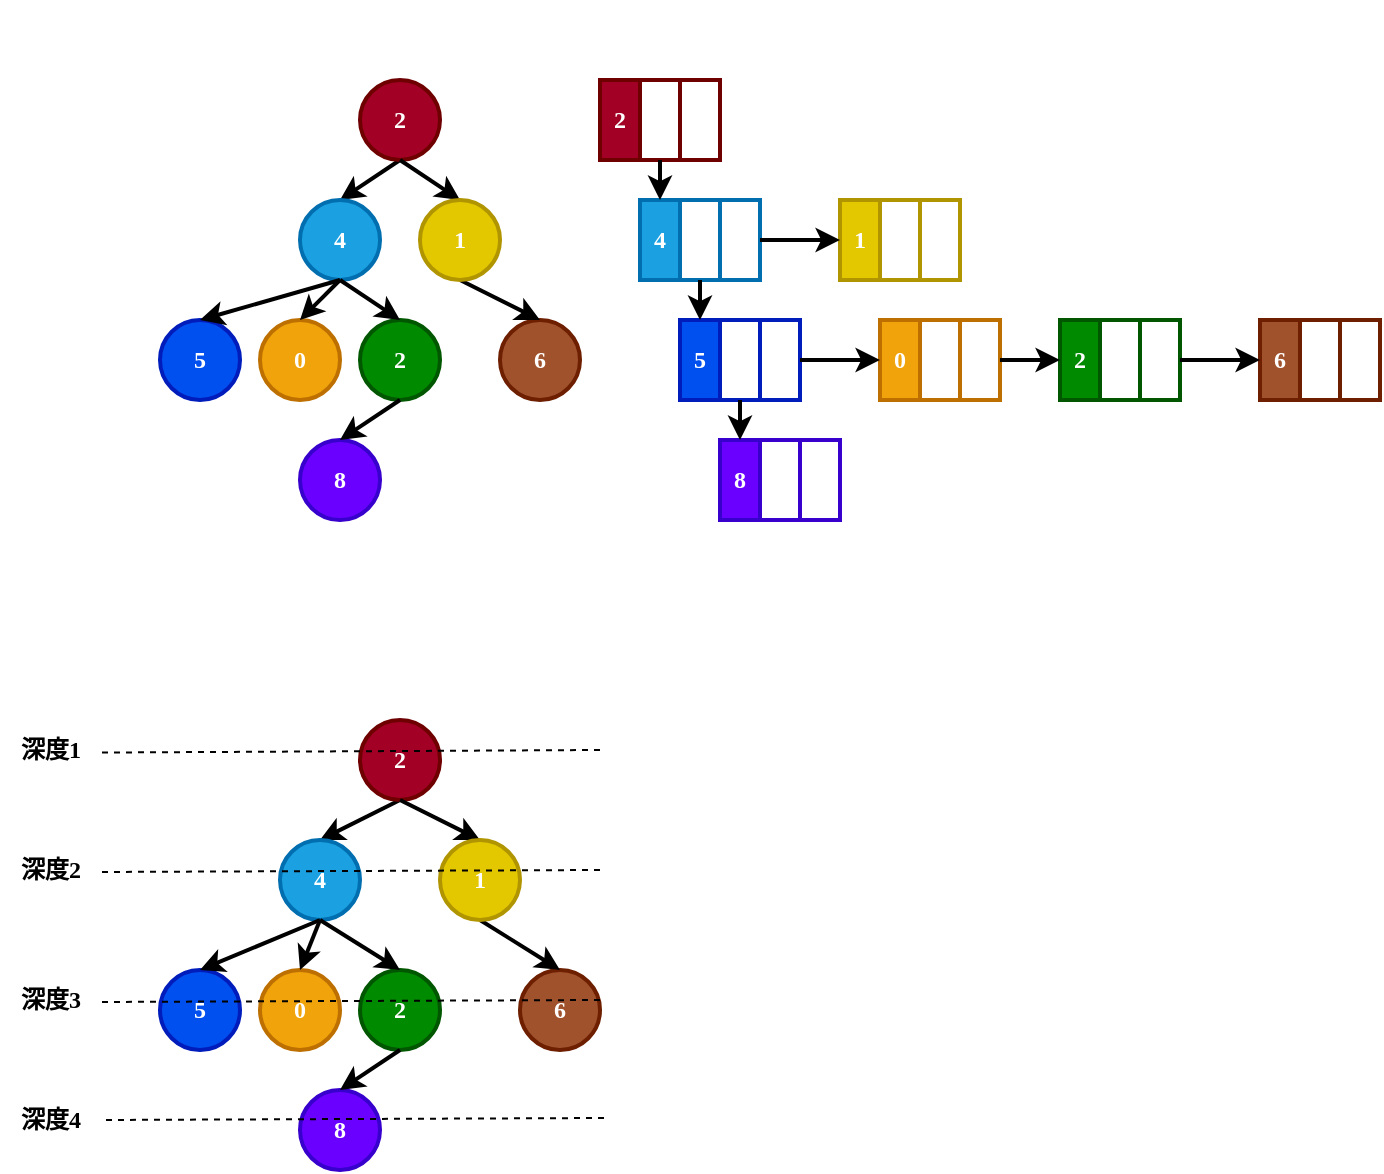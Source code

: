 <mxfile version="22.0.3" type="device">
  <diagram name="第 1 页" id="m0Fjah_jcmccOi_mhcMv">
    <mxGraphModel dx="568" dy="393" grid="1" gridSize="10" guides="1" tooltips="1" connect="1" arrows="1" fold="1" page="1" pageScale="1" pageWidth="10000" pageHeight="10000" math="0" shadow="0">
      <root>
        <mxCell id="0" />
        <mxCell id="1" parent="0" />
        <mxCell id="MaD9hL2jKA9bnfQbx7Aa-2" style="rounded=0;orthogonalLoop=1;jettySize=auto;html=1;exitX=0.5;exitY=1;exitDx=0;exitDy=0;entryX=0.5;entryY=0;entryDx=0;entryDy=0;strokeWidth=2;fontFamily=Comic Sans MS;fontStyle=1;fontColor=#FFFFFF;" parent="1" source="MaD9hL2jKA9bnfQbx7Aa-1" target="MaD9hL2jKA9bnfQbx7Aa-3" edge="1">
          <mxGeometry relative="1" as="geometry">
            <mxPoint x="520" y="340" as="targetPoint" />
          </mxGeometry>
        </mxCell>
        <mxCell id="MaD9hL2jKA9bnfQbx7Aa-1" value="2" style="ellipse;whiteSpace=wrap;html=1;strokeWidth=2;fillColor=#a20025;fontColor=#FFFFFF;strokeColor=#6F0000;fontFamily=Comic Sans MS;fontStyle=1" parent="1" vertex="1">
          <mxGeometry x="560" y="280" width="40" height="40" as="geometry" />
        </mxCell>
        <mxCell id="MaD9hL2jKA9bnfQbx7Aa-3" value="4" style="ellipse;whiteSpace=wrap;html=1;strokeWidth=2;fillColor=#1ba1e2;fontColor=#FFFFFF;strokeColor=#006EAF;fontFamily=Comic Sans MS;fontStyle=1" parent="1" vertex="1">
          <mxGeometry x="530" y="340" width="40" height="40" as="geometry" />
        </mxCell>
        <mxCell id="MaD9hL2jKA9bnfQbx7Aa-5" value="5" style="ellipse;whiteSpace=wrap;html=1;strokeWidth=2;fillColor=#0050ef;fontColor=#FFFFFF;strokeColor=#001DBC;fontFamily=Comic Sans MS;fontStyle=1" parent="1" vertex="1">
          <mxGeometry x="460" y="400" width="40" height="40" as="geometry" />
        </mxCell>
        <mxCell id="MaD9hL2jKA9bnfQbx7Aa-6" value="0" style="ellipse;whiteSpace=wrap;html=1;strokeWidth=2;fillColor=#f0a30a;fontColor=#FFFFFF;strokeColor=#BD7000;fontFamily=Comic Sans MS;fontStyle=1" parent="1" vertex="1">
          <mxGeometry x="510" y="400" width="40" height="40" as="geometry" />
        </mxCell>
        <mxCell id="MaD9hL2jKA9bnfQbx7Aa-7" value="2" style="ellipse;whiteSpace=wrap;html=1;strokeWidth=2;fillColor=#008a00;fontColor=#FFFFFF;strokeColor=#005700;fontFamily=Comic Sans MS;fontStyle=1" parent="1" vertex="1">
          <mxGeometry x="560" y="400" width="40" height="40" as="geometry" />
        </mxCell>
        <mxCell id="MaD9hL2jKA9bnfQbx7Aa-9" value="8" style="ellipse;whiteSpace=wrap;html=1;strokeWidth=2;fillColor=#6a00ff;fontColor=#FFFFFF;strokeColor=#3700CC;fontFamily=Comic Sans MS;fontStyle=1" parent="1" vertex="1">
          <mxGeometry x="530" y="460" width="40" height="40" as="geometry" />
        </mxCell>
        <mxCell id="MaD9hL2jKA9bnfQbx7Aa-10" value="6" style="ellipse;whiteSpace=wrap;html=1;strokeWidth=2;fillColor=#a0522d;fontColor=#FFFFFF;strokeColor=#6D1F00;fontFamily=Comic Sans MS;fontStyle=1" parent="1" vertex="1">
          <mxGeometry x="630" y="400" width="40" height="40" as="geometry" />
        </mxCell>
        <mxCell id="MaD9hL2jKA9bnfQbx7Aa-11" style="rounded=0;orthogonalLoop=1;jettySize=auto;html=1;exitX=0.5;exitY=1;exitDx=0;exitDy=0;entryX=0.5;entryY=0;entryDx=0;entryDy=0;strokeWidth=2;fontFamily=Comic Sans MS;fontStyle=1;fontColor=#FFFFFF;" parent="1" source="MaD9hL2jKA9bnfQbx7Aa-1" target="MaD9hL2jKA9bnfQbx7Aa-12" edge="1">
          <mxGeometry relative="1" as="geometry">
            <mxPoint x="640" y="330" as="targetPoint" />
            <mxPoint x="660" y="320" as="sourcePoint" />
          </mxGeometry>
        </mxCell>
        <mxCell id="MaD9hL2jKA9bnfQbx7Aa-16" style="rounded=0;orthogonalLoop=1;jettySize=auto;html=1;exitX=0.5;exitY=1;exitDx=0;exitDy=0;entryX=0.5;entryY=0;entryDx=0;entryDy=0;strokeWidth=2;fontFamily=Comic Sans MS;fontStyle=1;fontColor=#FFFFFF;" parent="1" source="MaD9hL2jKA9bnfQbx7Aa-12" target="MaD9hL2jKA9bnfQbx7Aa-10" edge="1">
          <mxGeometry relative="1" as="geometry" />
        </mxCell>
        <mxCell id="MaD9hL2jKA9bnfQbx7Aa-12" value="1" style="ellipse;whiteSpace=wrap;html=1;strokeWidth=2;fillColor=#e3c800;fontColor=#FFFFFF;strokeColor=#B09500;fontFamily=Comic Sans MS;fontStyle=1" parent="1" vertex="1">
          <mxGeometry x="590" y="340" width="40" height="40" as="geometry" />
        </mxCell>
        <mxCell id="MaD9hL2jKA9bnfQbx7Aa-13" style="rounded=0;orthogonalLoop=1;jettySize=auto;html=1;exitX=0.5;exitY=1;exitDx=0;exitDy=0;entryX=0.5;entryY=0;entryDx=0;entryDy=0;strokeWidth=2;fontFamily=Comic Sans MS;fontStyle=1;fontColor=#FFFFFF;" parent="1" source="MaD9hL2jKA9bnfQbx7Aa-3" target="MaD9hL2jKA9bnfQbx7Aa-5" edge="1">
          <mxGeometry relative="1" as="geometry">
            <mxPoint x="630" y="370" as="targetPoint" />
            <mxPoint x="590" y="330" as="sourcePoint" />
          </mxGeometry>
        </mxCell>
        <mxCell id="MaD9hL2jKA9bnfQbx7Aa-14" style="rounded=0;orthogonalLoop=1;jettySize=auto;html=1;exitX=0.5;exitY=1;exitDx=0;exitDy=0;entryX=0.5;entryY=0;entryDx=0;entryDy=0;strokeWidth=2;fontFamily=Comic Sans MS;fontStyle=1;fontColor=#FFFFFF;" parent="1" source="MaD9hL2jKA9bnfQbx7Aa-3" target="MaD9hL2jKA9bnfQbx7Aa-6" edge="1">
          <mxGeometry relative="1" as="geometry">
            <mxPoint x="640" y="380" as="targetPoint" />
            <mxPoint x="600" y="340" as="sourcePoint" />
          </mxGeometry>
        </mxCell>
        <mxCell id="MaD9hL2jKA9bnfQbx7Aa-15" style="rounded=0;orthogonalLoop=1;jettySize=auto;html=1;entryX=0.5;entryY=0;entryDx=0;entryDy=0;exitX=0.5;exitY=1;exitDx=0;exitDy=0;strokeWidth=2;fontFamily=Comic Sans MS;fontStyle=1;fontColor=#FFFFFF;" parent="1" source="MaD9hL2jKA9bnfQbx7Aa-3" target="MaD9hL2jKA9bnfQbx7Aa-7" edge="1">
          <mxGeometry relative="1" as="geometry">
            <mxPoint x="650" y="390" as="targetPoint" />
            <mxPoint x="540" y="400" as="sourcePoint" />
          </mxGeometry>
        </mxCell>
        <mxCell id="MaD9hL2jKA9bnfQbx7Aa-17" style="rounded=0;orthogonalLoop=1;jettySize=auto;html=1;entryX=0.5;entryY=0;entryDx=0;entryDy=0;exitX=0.5;exitY=1;exitDx=0;exitDy=0;strokeWidth=2;fontFamily=Comic Sans MS;fontStyle=1;fontColor=#FFFFFF;" parent="1" source="MaD9hL2jKA9bnfQbx7Aa-7" target="MaD9hL2jKA9bnfQbx7Aa-9" edge="1">
          <mxGeometry relative="1" as="geometry">
            <mxPoint x="600" y="450" as="targetPoint" />
            <mxPoint x="560" y="410" as="sourcePoint" />
          </mxGeometry>
        </mxCell>
        <mxCell id="MaD9hL2jKA9bnfQbx7Aa-18" value="&lt;span&gt;孩子兄弟表示法&lt;/span&gt;" style="text;html=1;align=center;verticalAlign=middle;resizable=0;points=[];autosize=1;strokeColor=none;fillColor=none;fontFamily=Comic Sans MS;strokeWidth=2;fontStyle=1;fontColor=#FFFFFF;" parent="1" vertex="1">
          <mxGeometry x="560" y="240" width="110" height="30" as="geometry" />
        </mxCell>
        <mxCell id="MaD9hL2jKA9bnfQbx7Aa-26" value="" style="group;fontFamily=Comic Sans MS;fontStyle=1;fontColor=#FFFFFF;strokeWidth=2;" parent="1" vertex="1" connectable="0">
          <mxGeometry x="680" y="280" width="60" height="40" as="geometry" />
        </mxCell>
        <mxCell id="MaD9hL2jKA9bnfQbx7Aa-20" value="2" style="whiteSpace=wrap;html=1;strokeWidth=2;fillColor=#a20025;fontColor=#FFFFFF;strokeColor=#6F0000;fontFamily=Comic Sans MS;fontStyle=1" parent="MaD9hL2jKA9bnfQbx7Aa-26" vertex="1">
          <mxGeometry width="20" height="40" as="geometry" />
        </mxCell>
        <mxCell id="MaD9hL2jKA9bnfQbx7Aa-21" value="fc" style="whiteSpace=wrap;html=1;strokeWidth=2;fillColor=none;fontColor=#FFFFFF;strokeColor=#6F0000;fontFamily=Comic Sans MS;fontStyle=1" parent="MaD9hL2jKA9bnfQbx7Aa-26" vertex="1">
          <mxGeometry x="20" width="20" height="40" as="geometry" />
        </mxCell>
        <mxCell id="MaD9hL2jKA9bnfQbx7Aa-22" value="b" style="whiteSpace=wrap;html=1;strokeWidth=2;fillColor=none;fontColor=#FFFFFF;strokeColor=#6F0000;fontFamily=Comic Sans MS;fontStyle=1" parent="MaD9hL2jKA9bnfQbx7Aa-26" vertex="1">
          <mxGeometry x="40" width="20" height="40" as="geometry" />
        </mxCell>
        <mxCell id="MaD9hL2jKA9bnfQbx7Aa-27" value="" style="group;fillColor=none;fontColor=#FFFFFF;strokeColor=#006EAF;fontFamily=Comic Sans MS;fontStyle=1;strokeWidth=2;" parent="1" vertex="1" connectable="0">
          <mxGeometry x="700" y="340" width="60" height="40" as="geometry" />
        </mxCell>
        <mxCell id="MaD9hL2jKA9bnfQbx7Aa-23" value="4" style="whiteSpace=wrap;html=1;strokeWidth=2;fillColor=#1ba1e2;fontColor=#FFFFFF;strokeColor=#006EAF;fontFamily=Comic Sans MS;fontStyle=1" parent="MaD9hL2jKA9bnfQbx7Aa-27" vertex="1">
          <mxGeometry width="20" height="40" as="geometry" />
        </mxCell>
        <mxCell id="MaD9hL2jKA9bnfQbx7Aa-24" value="fc" style="whiteSpace=wrap;html=1;strokeWidth=2;fillColor=default;fontColor=#FFFFFF;strokeColor=#006EAF;fontFamily=Comic Sans MS;fontStyle=1" parent="MaD9hL2jKA9bnfQbx7Aa-27" vertex="1">
          <mxGeometry x="20" width="20" height="40" as="geometry" />
        </mxCell>
        <mxCell id="MaD9hL2jKA9bnfQbx7Aa-25" value="b" style="whiteSpace=wrap;html=1;strokeWidth=2;fillColor=none;fontColor=#FFFFFF;strokeColor=#006EAF;fontFamily=Comic Sans MS;fontStyle=1" parent="MaD9hL2jKA9bnfQbx7Aa-27" vertex="1">
          <mxGeometry x="40" width="20" height="40" as="geometry" />
        </mxCell>
        <mxCell id="MaD9hL2jKA9bnfQbx7Aa-32" value="" style="group;fillColor=none;fontColor=#FFFFFF;strokeColor=#001DBC;fontFamily=Comic Sans MS;fontStyle=1;strokeWidth=2;" parent="1" vertex="1" connectable="0">
          <mxGeometry x="720" y="400" width="60" height="40" as="geometry" />
        </mxCell>
        <mxCell id="MaD9hL2jKA9bnfQbx7Aa-33" value="5" style="whiteSpace=wrap;html=1;strokeWidth=2;fillColor=#0050ef;fontColor=#FFFFFF;strokeColor=#001DBC;fontFamily=Comic Sans MS;fontStyle=1" parent="MaD9hL2jKA9bnfQbx7Aa-32" vertex="1">
          <mxGeometry width="20" height="40" as="geometry" />
        </mxCell>
        <mxCell id="MaD9hL2jKA9bnfQbx7Aa-34" value="fc" style="whiteSpace=wrap;html=1;strokeWidth=2;fillColor=default;fontColor=#FFFFFF;strokeColor=#001DBC;fontFamily=Comic Sans MS;fontStyle=1" parent="MaD9hL2jKA9bnfQbx7Aa-32" vertex="1">
          <mxGeometry x="20" width="20" height="40" as="geometry" />
        </mxCell>
        <mxCell id="MaD9hL2jKA9bnfQbx7Aa-35" value="b" style="whiteSpace=wrap;html=1;strokeWidth=2;fillColor=none;fontColor=#FFFFFF;strokeColor=#001DBC;fontFamily=Comic Sans MS;fontStyle=1" parent="MaD9hL2jKA9bnfQbx7Aa-32" vertex="1">
          <mxGeometry x="40" width="20" height="40" as="geometry" />
        </mxCell>
        <mxCell id="MaD9hL2jKA9bnfQbx7Aa-36" value="" style="group;fillColor=#f0a30a;fontColor=#FFFFFF;strokeColor=#BD7000;fontFamily=Comic Sans MS;fontStyle=1;strokeWidth=2;" parent="1" vertex="1" connectable="0">
          <mxGeometry x="820" y="400" width="60" height="40" as="geometry" />
        </mxCell>
        <mxCell id="MaD9hL2jKA9bnfQbx7Aa-37" value="0" style="whiteSpace=wrap;html=1;strokeWidth=2;fillColor=#f0a30a;fontColor=#FFFFFF;strokeColor=#BD7000;fontFamily=Comic Sans MS;fontStyle=1" parent="MaD9hL2jKA9bnfQbx7Aa-36" vertex="1">
          <mxGeometry width="20" height="40" as="geometry" />
        </mxCell>
        <mxCell id="MaD9hL2jKA9bnfQbx7Aa-38" value="fc" style="whiteSpace=wrap;html=1;strokeWidth=2;fillColor=default;fontColor=#FFFFFF;strokeColor=#BD7000;fontFamily=Comic Sans MS;fontStyle=1" parent="MaD9hL2jKA9bnfQbx7Aa-36" vertex="1">
          <mxGeometry x="20" width="20" height="40" as="geometry" />
        </mxCell>
        <mxCell id="MaD9hL2jKA9bnfQbx7Aa-39" value="b" style="whiteSpace=wrap;html=1;strokeWidth=2;fillColor=default;fontColor=#FFFFFF;strokeColor=#BD7000;fontFamily=Comic Sans MS;fontStyle=1" parent="MaD9hL2jKA9bnfQbx7Aa-36" vertex="1">
          <mxGeometry x="40" width="20" height="40" as="geometry" />
        </mxCell>
        <mxCell id="MaD9hL2jKA9bnfQbx7Aa-44" value="" style="group;fillColor=#008a00;fontColor=#FFFFFF;strokeColor=#005700;fontFamily=Comic Sans MS;fontStyle=1;strokeWidth=2;" parent="1" vertex="1" connectable="0">
          <mxGeometry x="910" y="400" width="60" height="40" as="geometry" />
        </mxCell>
        <mxCell id="MaD9hL2jKA9bnfQbx7Aa-45" value="2" style="whiteSpace=wrap;html=1;strokeWidth=2;fillColor=#008a00;fontColor=#FFFFFF;strokeColor=#005700;fontFamily=Comic Sans MS;fontStyle=1" parent="MaD9hL2jKA9bnfQbx7Aa-44" vertex="1">
          <mxGeometry width="20" height="40" as="geometry" />
        </mxCell>
        <mxCell id="MaD9hL2jKA9bnfQbx7Aa-46" value="fc" style="whiteSpace=wrap;html=1;strokeWidth=2;fillColor=default;fontColor=#FFFFFF;strokeColor=#005700;fontFamily=Comic Sans MS;fontStyle=1" parent="MaD9hL2jKA9bnfQbx7Aa-44" vertex="1">
          <mxGeometry x="20" width="20" height="40" as="geometry" />
        </mxCell>
        <mxCell id="MaD9hL2jKA9bnfQbx7Aa-47" value="b" style="whiteSpace=wrap;html=1;strokeWidth=2;fillColor=default;fontColor=#FFFFFF;strokeColor=#005700;fontFamily=Comic Sans MS;fontStyle=1" parent="MaD9hL2jKA9bnfQbx7Aa-44" vertex="1">
          <mxGeometry x="40" width="20" height="40" as="geometry" />
        </mxCell>
        <mxCell id="MaD9hL2jKA9bnfQbx7Aa-48" value="" style="group;fillColor=#6a00ff;fontColor=#FFFFFF;strokeColor=#3700CC;fontFamily=Comic Sans MS;fontStyle=1;strokeWidth=2;" parent="1" vertex="1" connectable="0">
          <mxGeometry x="740" y="460" width="60" height="40" as="geometry" />
        </mxCell>
        <mxCell id="MaD9hL2jKA9bnfQbx7Aa-49" value="8" style="whiteSpace=wrap;html=1;strokeWidth=2;fillColor=#6a00ff;fontColor=#FFFFFF;strokeColor=#3700CC;fontFamily=Comic Sans MS;fontStyle=1" parent="MaD9hL2jKA9bnfQbx7Aa-48" vertex="1">
          <mxGeometry width="20" height="40" as="geometry" />
        </mxCell>
        <mxCell id="MaD9hL2jKA9bnfQbx7Aa-50" value="fc" style="whiteSpace=wrap;html=1;strokeWidth=2;fillColor=default;fontColor=#FFFFFF;strokeColor=#3700CC;fontFamily=Comic Sans MS;fontStyle=1" parent="MaD9hL2jKA9bnfQbx7Aa-48" vertex="1">
          <mxGeometry x="20" width="20" height="40" as="geometry" />
        </mxCell>
        <mxCell id="MaD9hL2jKA9bnfQbx7Aa-51" value="b" style="whiteSpace=wrap;html=1;strokeWidth=2;fillColor=default;fontColor=#FFFFFF;strokeColor=#3700CC;fontFamily=Comic Sans MS;fontStyle=1" parent="MaD9hL2jKA9bnfQbx7Aa-48" vertex="1">
          <mxGeometry x="40" width="20" height="40" as="geometry" />
        </mxCell>
        <mxCell id="MaD9hL2jKA9bnfQbx7Aa-52" value="" style="group;fillColor=#e3c800;fontColor=#FFFFFF;strokeColor=#B09500;fontFamily=Comic Sans MS;fontStyle=1;strokeWidth=2;" parent="1" vertex="1" connectable="0">
          <mxGeometry x="800" y="340" width="60" height="40" as="geometry" />
        </mxCell>
        <mxCell id="MaD9hL2jKA9bnfQbx7Aa-53" value="1" style="whiteSpace=wrap;html=1;strokeWidth=2;fillColor=#e3c800;fontColor=#FFFFFF;strokeColor=#B09500;fontFamily=Comic Sans MS;fontStyle=1" parent="MaD9hL2jKA9bnfQbx7Aa-52" vertex="1">
          <mxGeometry width="20" height="40" as="geometry" />
        </mxCell>
        <mxCell id="MaD9hL2jKA9bnfQbx7Aa-54" value="fc" style="whiteSpace=wrap;html=1;strokeWidth=2;fillColor=default;fontColor=#FFFFFF;strokeColor=#B09500;fontFamily=Comic Sans MS;fontStyle=1" parent="MaD9hL2jKA9bnfQbx7Aa-52" vertex="1">
          <mxGeometry x="20" width="20" height="40" as="geometry" />
        </mxCell>
        <mxCell id="MaD9hL2jKA9bnfQbx7Aa-55" value="b" style="whiteSpace=wrap;html=1;strokeWidth=2;fillColor=default;fontColor=#FFFFFF;strokeColor=#B09500;fontFamily=Comic Sans MS;fontStyle=1" parent="MaD9hL2jKA9bnfQbx7Aa-52" vertex="1">
          <mxGeometry x="40" width="20" height="40" as="geometry" />
        </mxCell>
        <mxCell id="MaD9hL2jKA9bnfQbx7Aa-56" value="" style="group;fillColor=#a0522d;fontColor=#ffffff;strokeColor=#6D1F00;fontFamily=Comic Sans MS;fontStyle=1;strokeWidth=2;" parent="1" vertex="1" connectable="0">
          <mxGeometry x="1010" y="400" width="60" height="40" as="geometry" />
        </mxCell>
        <mxCell id="MaD9hL2jKA9bnfQbx7Aa-57" value="6" style="whiteSpace=wrap;html=1;strokeWidth=2;fillColor=#a0522d;fontColor=#ffffff;strokeColor=#6D1F00;fontFamily=Comic Sans MS;fontStyle=1" parent="MaD9hL2jKA9bnfQbx7Aa-56" vertex="1">
          <mxGeometry width="20" height="40" as="geometry" />
        </mxCell>
        <mxCell id="MaD9hL2jKA9bnfQbx7Aa-58" value="fc" style="whiteSpace=wrap;html=1;strokeWidth=2;fillColor=default;fontColor=#ffffff;strokeColor=#6D1F00;fontFamily=Comic Sans MS;fontStyle=1" parent="MaD9hL2jKA9bnfQbx7Aa-56" vertex="1">
          <mxGeometry x="20" width="20" height="40" as="geometry" />
        </mxCell>
        <mxCell id="MaD9hL2jKA9bnfQbx7Aa-59" value="b" style="whiteSpace=wrap;html=1;strokeWidth=2;fillColor=default;fontColor=#ffffff;strokeColor=#6D1F00;fontFamily=Comic Sans MS;fontStyle=1" parent="MaD9hL2jKA9bnfQbx7Aa-56" vertex="1">
          <mxGeometry x="40" width="20" height="40" as="geometry" />
        </mxCell>
        <mxCell id="MaD9hL2jKA9bnfQbx7Aa-60" style="rounded=0;orthogonalLoop=1;jettySize=auto;html=1;exitX=0.5;exitY=1;exitDx=0;exitDy=0;entryX=0.5;entryY=0;entryDx=0;entryDy=0;strokeWidth=2;fontStyle=1;fontFamily=Comic Sans MS;" parent="1" source="MaD9hL2jKA9bnfQbx7Aa-21" target="MaD9hL2jKA9bnfQbx7Aa-23" edge="1">
          <mxGeometry relative="1" as="geometry" />
        </mxCell>
        <mxCell id="MaD9hL2jKA9bnfQbx7Aa-62" style="rounded=0;orthogonalLoop=1;jettySize=auto;html=1;exitX=0.5;exitY=1;exitDx=0;exitDy=0;entryX=0.5;entryY=0;entryDx=0;entryDy=0;strokeWidth=2;fontStyle=1;fontFamily=Comic Sans MS;" parent="1" source="MaD9hL2jKA9bnfQbx7Aa-24" target="MaD9hL2jKA9bnfQbx7Aa-33" edge="1">
          <mxGeometry relative="1" as="geometry" />
        </mxCell>
        <mxCell id="MaD9hL2jKA9bnfQbx7Aa-63" style="rounded=0;orthogonalLoop=1;jettySize=auto;html=1;exitX=0.5;exitY=1;exitDx=0;exitDy=0;entryX=0.5;entryY=0;entryDx=0;entryDy=0;strokeWidth=2;fontStyle=1;fontFamily=Comic Sans MS;" parent="1" source="MaD9hL2jKA9bnfQbx7Aa-34" target="MaD9hL2jKA9bnfQbx7Aa-49" edge="1">
          <mxGeometry relative="1" as="geometry">
            <mxPoint x="750" y="520" as="sourcePoint" />
          </mxGeometry>
        </mxCell>
        <mxCell id="MaD9hL2jKA9bnfQbx7Aa-64" style="rounded=0;orthogonalLoop=1;jettySize=auto;html=1;exitX=1;exitY=0.5;exitDx=0;exitDy=0;entryX=0;entryY=0.5;entryDx=0;entryDy=0;strokeWidth=2;fontStyle=1;fontFamily=Comic Sans MS;" parent="1" source="MaD9hL2jKA9bnfQbx7Aa-35" target="MaD9hL2jKA9bnfQbx7Aa-37" edge="1">
          <mxGeometry relative="1" as="geometry" />
        </mxCell>
        <mxCell id="MaD9hL2jKA9bnfQbx7Aa-65" style="rounded=0;orthogonalLoop=1;jettySize=auto;html=1;exitX=1;exitY=0.5;exitDx=0;exitDy=0;strokeWidth=2;fontStyle=1;fontFamily=Comic Sans MS;" parent="1" source="MaD9hL2jKA9bnfQbx7Aa-39" target="MaD9hL2jKA9bnfQbx7Aa-45" edge="1">
          <mxGeometry relative="1" as="geometry" />
        </mxCell>
        <mxCell id="MaD9hL2jKA9bnfQbx7Aa-66" style="rounded=0;orthogonalLoop=1;jettySize=auto;html=1;exitX=1;exitY=0.5;exitDx=0;exitDy=0;entryX=0;entryY=0.5;entryDx=0;entryDy=0;strokeWidth=2;fontStyle=1;fontFamily=Comic Sans MS;" parent="1" source="MaD9hL2jKA9bnfQbx7Aa-25" target="MaD9hL2jKA9bnfQbx7Aa-53" edge="1">
          <mxGeometry relative="1" as="geometry" />
        </mxCell>
        <mxCell id="MaD9hL2jKA9bnfQbx7Aa-67" style="rounded=0;orthogonalLoop=1;jettySize=auto;html=1;exitX=1;exitY=0.5;exitDx=0;exitDy=0;entryX=0;entryY=0.5;entryDx=0;entryDy=0;strokeWidth=2;fontStyle=1;fontFamily=Comic Sans MS;" parent="1" source="MaD9hL2jKA9bnfQbx7Aa-47" target="MaD9hL2jKA9bnfQbx7Aa-57" edge="1">
          <mxGeometry relative="1" as="geometry" />
        </mxCell>
        <mxCell id="mAeSx2t8rqNyLib7PyKI-1" style="rounded=0;orthogonalLoop=1;jettySize=auto;html=1;exitX=0.5;exitY=1;exitDx=0;exitDy=0;entryX=0.5;entryY=0;entryDx=0;entryDy=0;strokeWidth=2;fontFamily=Comic Sans MS;fontStyle=1;fontColor=#FFFFFF;" edge="1" parent="1" source="mAeSx2t8rqNyLib7PyKI-2" target="mAeSx2t8rqNyLib7PyKI-3">
          <mxGeometry relative="1" as="geometry">
            <mxPoint x="520" y="680" as="targetPoint" />
          </mxGeometry>
        </mxCell>
        <mxCell id="mAeSx2t8rqNyLib7PyKI-2" value="2" style="ellipse;whiteSpace=wrap;html=1;strokeWidth=2;fillColor=#a20025;fontColor=#FFFFFF;strokeColor=#6F0000;fontFamily=Comic Sans MS;fontStyle=1" vertex="1" parent="1">
          <mxGeometry x="560" y="600" width="40" height="40" as="geometry" />
        </mxCell>
        <mxCell id="mAeSx2t8rqNyLib7PyKI-3" value="4" style="ellipse;whiteSpace=wrap;html=1;strokeWidth=2;fillColor=#1ba1e2;fontColor=#FFFFFF;strokeColor=#006EAF;fontFamily=Comic Sans MS;fontStyle=1" vertex="1" parent="1">
          <mxGeometry x="520" y="660" width="40" height="40" as="geometry" />
        </mxCell>
        <mxCell id="mAeSx2t8rqNyLib7PyKI-4" value="5" style="ellipse;whiteSpace=wrap;html=1;strokeWidth=2;fillColor=#0050ef;fontColor=#FFFFFF;strokeColor=#001DBC;fontFamily=Comic Sans MS;fontStyle=1" vertex="1" parent="1">
          <mxGeometry x="460" y="725" width="40" height="40" as="geometry" />
        </mxCell>
        <mxCell id="mAeSx2t8rqNyLib7PyKI-5" value="0" style="ellipse;whiteSpace=wrap;html=1;strokeWidth=2;fillColor=#f0a30a;fontColor=#FFFFFF;strokeColor=#BD7000;fontFamily=Comic Sans MS;fontStyle=1" vertex="1" parent="1">
          <mxGeometry x="510" y="725" width="40" height="40" as="geometry" />
        </mxCell>
        <mxCell id="mAeSx2t8rqNyLib7PyKI-6" value="2" style="ellipse;whiteSpace=wrap;html=1;strokeWidth=2;fillColor=#008a00;fontColor=#FFFFFF;strokeColor=#005700;fontFamily=Comic Sans MS;fontStyle=1" vertex="1" parent="1">
          <mxGeometry x="560" y="725" width="40" height="40" as="geometry" />
        </mxCell>
        <mxCell id="mAeSx2t8rqNyLib7PyKI-7" value="8" style="ellipse;whiteSpace=wrap;html=1;strokeWidth=2;fillColor=#6a00ff;fontColor=#FFFFFF;strokeColor=#3700CC;fontFamily=Comic Sans MS;fontStyle=1" vertex="1" parent="1">
          <mxGeometry x="530" y="785" width="40" height="40" as="geometry" />
        </mxCell>
        <mxCell id="mAeSx2t8rqNyLib7PyKI-8" value="6" style="ellipse;whiteSpace=wrap;html=1;strokeWidth=2;fillColor=#a0522d;fontColor=#FFFFFF;strokeColor=#6D1F00;fontFamily=Comic Sans MS;fontStyle=1" vertex="1" parent="1">
          <mxGeometry x="640" y="725" width="40" height="40" as="geometry" />
        </mxCell>
        <mxCell id="mAeSx2t8rqNyLib7PyKI-9" style="rounded=0;orthogonalLoop=1;jettySize=auto;html=1;exitX=0.5;exitY=1;exitDx=0;exitDy=0;entryX=0.5;entryY=0;entryDx=0;entryDy=0;strokeWidth=2;fontFamily=Comic Sans MS;fontStyle=1;fontColor=#FFFFFF;" edge="1" parent="1" source="mAeSx2t8rqNyLib7PyKI-2" target="mAeSx2t8rqNyLib7PyKI-11">
          <mxGeometry relative="1" as="geometry">
            <mxPoint x="640" y="670" as="targetPoint" />
            <mxPoint x="660" y="660" as="sourcePoint" />
          </mxGeometry>
        </mxCell>
        <mxCell id="mAeSx2t8rqNyLib7PyKI-10" style="rounded=0;orthogonalLoop=1;jettySize=auto;html=1;exitX=0.5;exitY=1;exitDx=0;exitDy=0;entryX=0.5;entryY=0;entryDx=0;entryDy=0;strokeWidth=2;fontFamily=Comic Sans MS;fontStyle=1;fontColor=#FFFFFF;" edge="1" parent="1" source="mAeSx2t8rqNyLib7PyKI-11" target="mAeSx2t8rqNyLib7PyKI-8">
          <mxGeometry relative="1" as="geometry" />
        </mxCell>
        <mxCell id="mAeSx2t8rqNyLib7PyKI-11" value="1" style="ellipse;whiteSpace=wrap;html=1;strokeWidth=2;fillColor=#e3c800;fontColor=#FFFFFF;strokeColor=#B09500;fontFamily=Comic Sans MS;fontStyle=1" vertex="1" parent="1">
          <mxGeometry x="600" y="660" width="40" height="40" as="geometry" />
        </mxCell>
        <mxCell id="mAeSx2t8rqNyLib7PyKI-12" style="rounded=0;orthogonalLoop=1;jettySize=auto;html=1;exitX=0.5;exitY=1;exitDx=0;exitDy=0;entryX=0.5;entryY=0;entryDx=0;entryDy=0;strokeWidth=2;fontFamily=Comic Sans MS;fontStyle=1;fontColor=#FFFFFF;" edge="1" parent="1" source="mAeSx2t8rqNyLib7PyKI-3" target="mAeSx2t8rqNyLib7PyKI-4">
          <mxGeometry relative="1" as="geometry">
            <mxPoint x="630" y="710" as="targetPoint" />
            <mxPoint x="590" y="670" as="sourcePoint" />
          </mxGeometry>
        </mxCell>
        <mxCell id="mAeSx2t8rqNyLib7PyKI-13" style="rounded=0;orthogonalLoop=1;jettySize=auto;html=1;exitX=0.5;exitY=1;exitDx=0;exitDy=0;entryX=0.5;entryY=0;entryDx=0;entryDy=0;strokeWidth=2;fontFamily=Comic Sans MS;fontStyle=1;fontColor=#FFFFFF;" edge="1" parent="1" source="mAeSx2t8rqNyLib7PyKI-3" target="mAeSx2t8rqNyLib7PyKI-5">
          <mxGeometry relative="1" as="geometry">
            <mxPoint x="640" y="720" as="targetPoint" />
            <mxPoint x="600" y="680" as="sourcePoint" />
          </mxGeometry>
        </mxCell>
        <mxCell id="mAeSx2t8rqNyLib7PyKI-14" style="rounded=0;orthogonalLoop=1;jettySize=auto;html=1;entryX=0.5;entryY=0;entryDx=0;entryDy=0;exitX=0.5;exitY=1;exitDx=0;exitDy=0;strokeWidth=2;fontFamily=Comic Sans MS;fontStyle=1;fontColor=#FFFFFF;" edge="1" parent="1" source="mAeSx2t8rqNyLib7PyKI-3" target="mAeSx2t8rqNyLib7PyKI-6">
          <mxGeometry relative="1" as="geometry">
            <mxPoint x="650" y="730" as="targetPoint" />
            <mxPoint x="540" y="740" as="sourcePoint" />
          </mxGeometry>
        </mxCell>
        <mxCell id="mAeSx2t8rqNyLib7PyKI-15" style="rounded=0;orthogonalLoop=1;jettySize=auto;html=1;entryX=0.5;entryY=0;entryDx=0;entryDy=0;exitX=0.5;exitY=1;exitDx=0;exitDy=0;strokeWidth=2;fontFamily=Comic Sans MS;fontStyle=1;fontColor=#FFFFFF;" edge="1" parent="1" source="mAeSx2t8rqNyLib7PyKI-6" target="mAeSx2t8rqNyLib7PyKI-7">
          <mxGeometry relative="1" as="geometry">
            <mxPoint x="600" y="755" as="targetPoint" />
            <mxPoint x="560" y="715" as="sourcePoint" />
          </mxGeometry>
        </mxCell>
        <mxCell id="mAeSx2t8rqNyLib7PyKI-16" value="深度1" style="text;html=1;align=center;verticalAlign=middle;resizable=0;points=[];autosize=1;strokeColor=none;fillColor=none;fontFamily=Comic Sans MS;fontStyle=1" vertex="1" parent="1">
          <mxGeometry x="380" y="600" width="50" height="30" as="geometry" />
        </mxCell>
        <mxCell id="mAeSx2t8rqNyLib7PyKI-17" value="深度2" style="text;html=1;align=center;verticalAlign=middle;resizable=0;points=[];autosize=1;strokeColor=none;fillColor=none;fontFamily=Comic Sans MS;fontStyle=1" vertex="1" parent="1">
          <mxGeometry x="380" y="660" width="50" height="30" as="geometry" />
        </mxCell>
        <mxCell id="mAeSx2t8rqNyLib7PyKI-18" value="深度3" style="text;html=1;align=center;verticalAlign=middle;resizable=0;points=[];autosize=1;strokeColor=none;fillColor=none;fontFamily=Comic Sans MS;fontStyle=1" vertex="1" parent="1">
          <mxGeometry x="380" y="725" width="50" height="30" as="geometry" />
        </mxCell>
        <mxCell id="mAeSx2t8rqNyLib7PyKI-19" value="深度4" style="text;html=1;align=center;verticalAlign=middle;resizable=0;points=[];autosize=1;strokeColor=none;fillColor=none;fontFamily=Comic Sans MS;fontStyle=1" vertex="1" parent="1">
          <mxGeometry x="380" y="785" width="50" height="30" as="geometry" />
        </mxCell>
        <mxCell id="mAeSx2t8rqNyLib7PyKI-20" value="" style="endArrow=none;dashed=1;html=1;rounded=0;entryX=0.967;entryY=0.543;entryDx=0;entryDy=0;entryPerimeter=0;" edge="1" parent="1">
          <mxGeometry width="50" height="50" relative="1" as="geometry">
            <mxPoint x="680" y="615" as="sourcePoint" />
            <mxPoint x="428.35" y="616.29" as="targetPoint" />
          </mxGeometry>
        </mxCell>
        <mxCell id="mAeSx2t8rqNyLib7PyKI-21" value="" style="endArrow=none;dashed=1;html=1;rounded=0;entryX=0.967;entryY=0.543;entryDx=0;entryDy=0;entryPerimeter=0;" edge="1" parent="1">
          <mxGeometry width="50" height="50" relative="1" as="geometry">
            <mxPoint x="680" y="675" as="sourcePoint" />
            <mxPoint x="428" y="676" as="targetPoint" />
          </mxGeometry>
        </mxCell>
        <mxCell id="mAeSx2t8rqNyLib7PyKI-22" value="" style="endArrow=none;dashed=1;html=1;rounded=0;entryX=0.967;entryY=0.543;entryDx=0;entryDy=0;entryPerimeter=0;" edge="1" parent="1">
          <mxGeometry width="50" height="50" relative="1" as="geometry">
            <mxPoint x="680" y="740" as="sourcePoint" />
            <mxPoint x="428" y="741" as="targetPoint" />
          </mxGeometry>
        </mxCell>
        <mxCell id="mAeSx2t8rqNyLib7PyKI-23" value="" style="endArrow=none;dashed=1;html=1;rounded=0;entryX=0.967;entryY=0.543;entryDx=0;entryDy=0;entryPerimeter=0;" edge="1" parent="1">
          <mxGeometry width="50" height="50" relative="1" as="geometry">
            <mxPoint x="682" y="799" as="sourcePoint" />
            <mxPoint x="430" y="800" as="targetPoint" />
          </mxGeometry>
        </mxCell>
      </root>
    </mxGraphModel>
  </diagram>
</mxfile>
